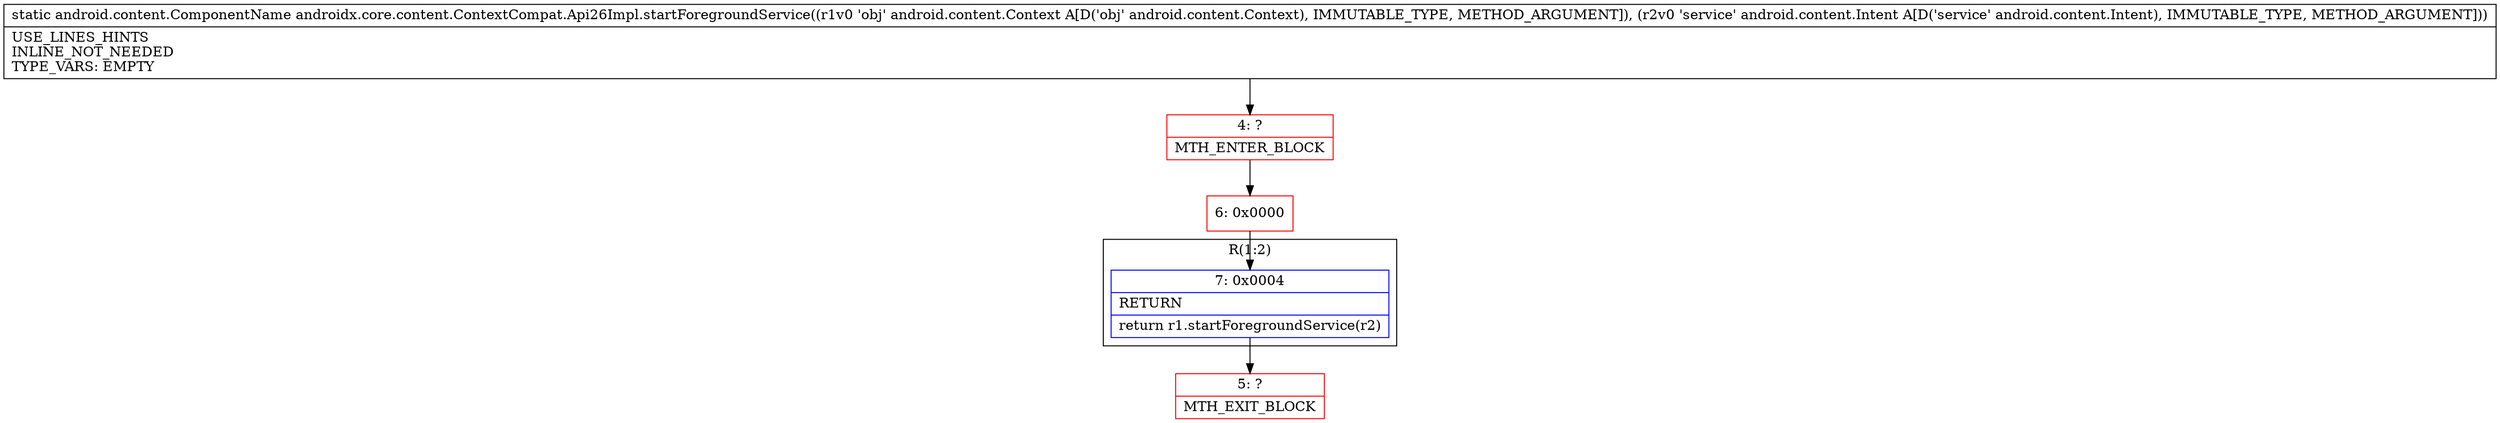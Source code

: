 digraph "CFG forandroidx.core.content.ContextCompat.Api26Impl.startForegroundService(Landroid\/content\/Context;Landroid\/content\/Intent;)Landroid\/content\/ComponentName;" {
subgraph cluster_Region_1437947922 {
label = "R(1:2)";
node [shape=record,color=blue];
Node_7 [shape=record,label="{7\:\ 0x0004|RETURN\l|return r1.startForegroundService(r2)\l}"];
}
Node_4 [shape=record,color=red,label="{4\:\ ?|MTH_ENTER_BLOCK\l}"];
Node_6 [shape=record,color=red,label="{6\:\ 0x0000}"];
Node_5 [shape=record,color=red,label="{5\:\ ?|MTH_EXIT_BLOCK\l}"];
MethodNode[shape=record,label="{static android.content.ComponentName androidx.core.content.ContextCompat.Api26Impl.startForegroundService((r1v0 'obj' android.content.Context A[D('obj' android.content.Context), IMMUTABLE_TYPE, METHOD_ARGUMENT]), (r2v0 'service' android.content.Intent A[D('service' android.content.Intent), IMMUTABLE_TYPE, METHOD_ARGUMENT]))  | USE_LINES_HINTS\lINLINE_NOT_NEEDED\lTYPE_VARS: EMPTY\l}"];
MethodNode -> Node_4;Node_7 -> Node_5;
Node_4 -> Node_6;
Node_6 -> Node_7;
}

